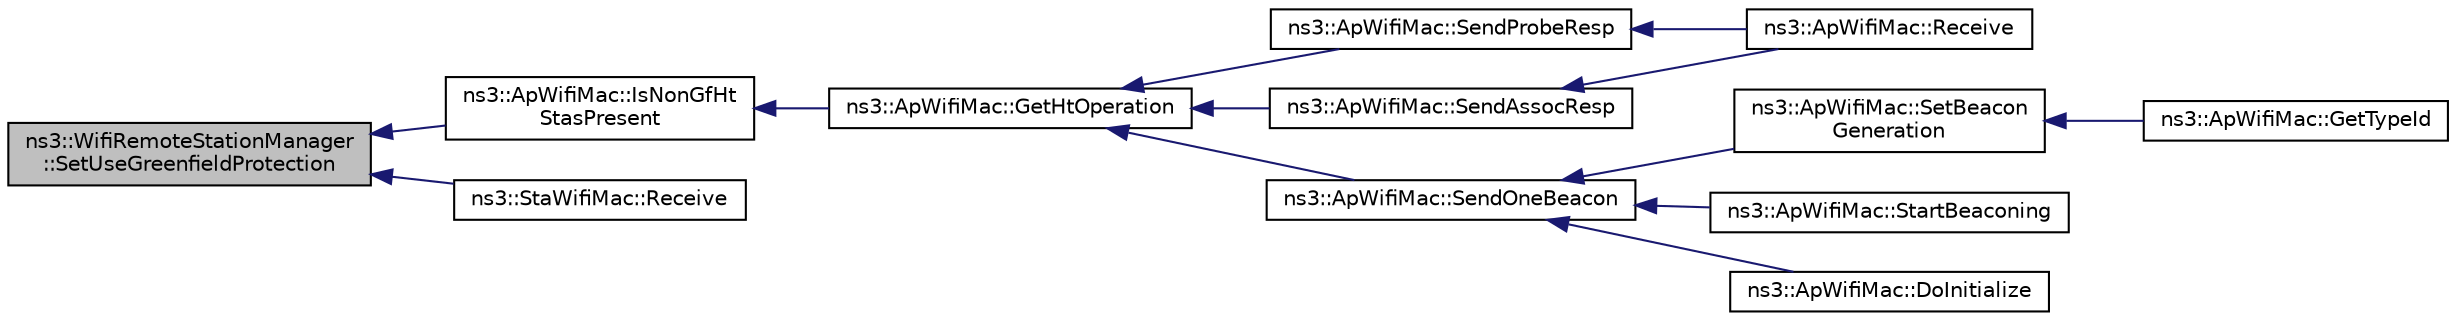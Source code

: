digraph "ns3::WifiRemoteStationManager::SetUseGreenfieldProtection"
{
  edge [fontname="Helvetica",fontsize="10",labelfontname="Helvetica",labelfontsize="10"];
  node [fontname="Helvetica",fontsize="10",shape=record];
  rankdir="LR";
  Node1 [label="ns3::WifiRemoteStationManager\l::SetUseGreenfieldProtection",height=0.2,width=0.4,color="black", fillcolor="grey75", style="filled", fontcolor="black"];
  Node1 -> Node2 [dir="back",color="midnightblue",fontsize="10",style="solid"];
  Node2 [label="ns3::ApWifiMac::IsNonGfHt\lStasPresent",height=0.2,width=0.4,color="black", fillcolor="white", style="filled",URL="$d0/d51/classns3_1_1ApWifiMac.html#a402b8852eba84458667b666df75b589f"];
  Node2 -> Node3 [dir="back",color="midnightblue",fontsize="10",style="solid"];
  Node3 [label="ns3::ApWifiMac::GetHtOperation",height=0.2,width=0.4,color="black", fillcolor="white", style="filled",URL="$d0/d51/classns3_1_1ApWifiMac.html#ae67f8b753332b379d189007ffee40733"];
  Node3 -> Node4 [dir="back",color="midnightblue",fontsize="10",style="solid"];
  Node4 [label="ns3::ApWifiMac::SendProbeResp",height=0.2,width=0.4,color="black", fillcolor="white", style="filled",URL="$d0/d51/classns3_1_1ApWifiMac.html#a0a9fcbd87326c5c56644deb3504038df"];
  Node4 -> Node5 [dir="back",color="midnightblue",fontsize="10",style="solid"];
  Node5 [label="ns3::ApWifiMac::Receive",height=0.2,width=0.4,color="black", fillcolor="white", style="filled",URL="$d0/d51/classns3_1_1ApWifiMac.html#ab7e832f29bf91319e3ecdf0de7d5d598"];
  Node3 -> Node6 [dir="back",color="midnightblue",fontsize="10",style="solid"];
  Node6 [label="ns3::ApWifiMac::SendAssocResp",height=0.2,width=0.4,color="black", fillcolor="white", style="filled",URL="$d0/d51/classns3_1_1ApWifiMac.html#a0a36426da94f43b0a9136adf4e58f425"];
  Node6 -> Node5 [dir="back",color="midnightblue",fontsize="10",style="solid"];
  Node3 -> Node7 [dir="back",color="midnightblue",fontsize="10",style="solid"];
  Node7 [label="ns3::ApWifiMac::SendOneBeacon",height=0.2,width=0.4,color="black", fillcolor="white", style="filled",URL="$d0/d51/classns3_1_1ApWifiMac.html#a6c8cbc0fc95f3eaf4840d4ffcf78fac5"];
  Node7 -> Node8 [dir="back",color="midnightblue",fontsize="10",style="solid"];
  Node8 [label="ns3::ApWifiMac::SetBeacon\lGeneration",height=0.2,width=0.4,color="black", fillcolor="white", style="filled",URL="$d0/d51/classns3_1_1ApWifiMac.html#a09ad3b96835cb8fac18783423d3e57a7"];
  Node8 -> Node9 [dir="back",color="midnightblue",fontsize="10",style="solid"];
  Node9 [label="ns3::ApWifiMac::GetTypeId",height=0.2,width=0.4,color="black", fillcolor="white", style="filled",URL="$d0/d51/classns3_1_1ApWifiMac.html#aa7cd3c1ec15889267ab5b5e183b91d2b",tooltip="Get the type ID. "];
  Node7 -> Node10 [dir="back",color="midnightblue",fontsize="10",style="solid"];
  Node10 [label="ns3::ApWifiMac::StartBeaconing",height=0.2,width=0.4,color="black", fillcolor="white", style="filled",URL="$d0/d51/classns3_1_1ApWifiMac.html#ae26ad921c3064d5e174c27860c41dfdd"];
  Node7 -> Node11 [dir="back",color="midnightblue",fontsize="10",style="solid"];
  Node11 [label="ns3::ApWifiMac::DoInitialize",height=0.2,width=0.4,color="black", fillcolor="white", style="filled",URL="$d0/d51/classns3_1_1ApWifiMac.html#a398b0e04d5c31b7459358a459beff098"];
  Node1 -> Node12 [dir="back",color="midnightblue",fontsize="10",style="solid"];
  Node12 [label="ns3::StaWifiMac::Receive",height=0.2,width=0.4,color="black", fillcolor="white", style="filled",URL="$de/dbf/classns3_1_1StaWifiMac.html#ac11352c9502acc4b612224fc172c28f8"];
}
